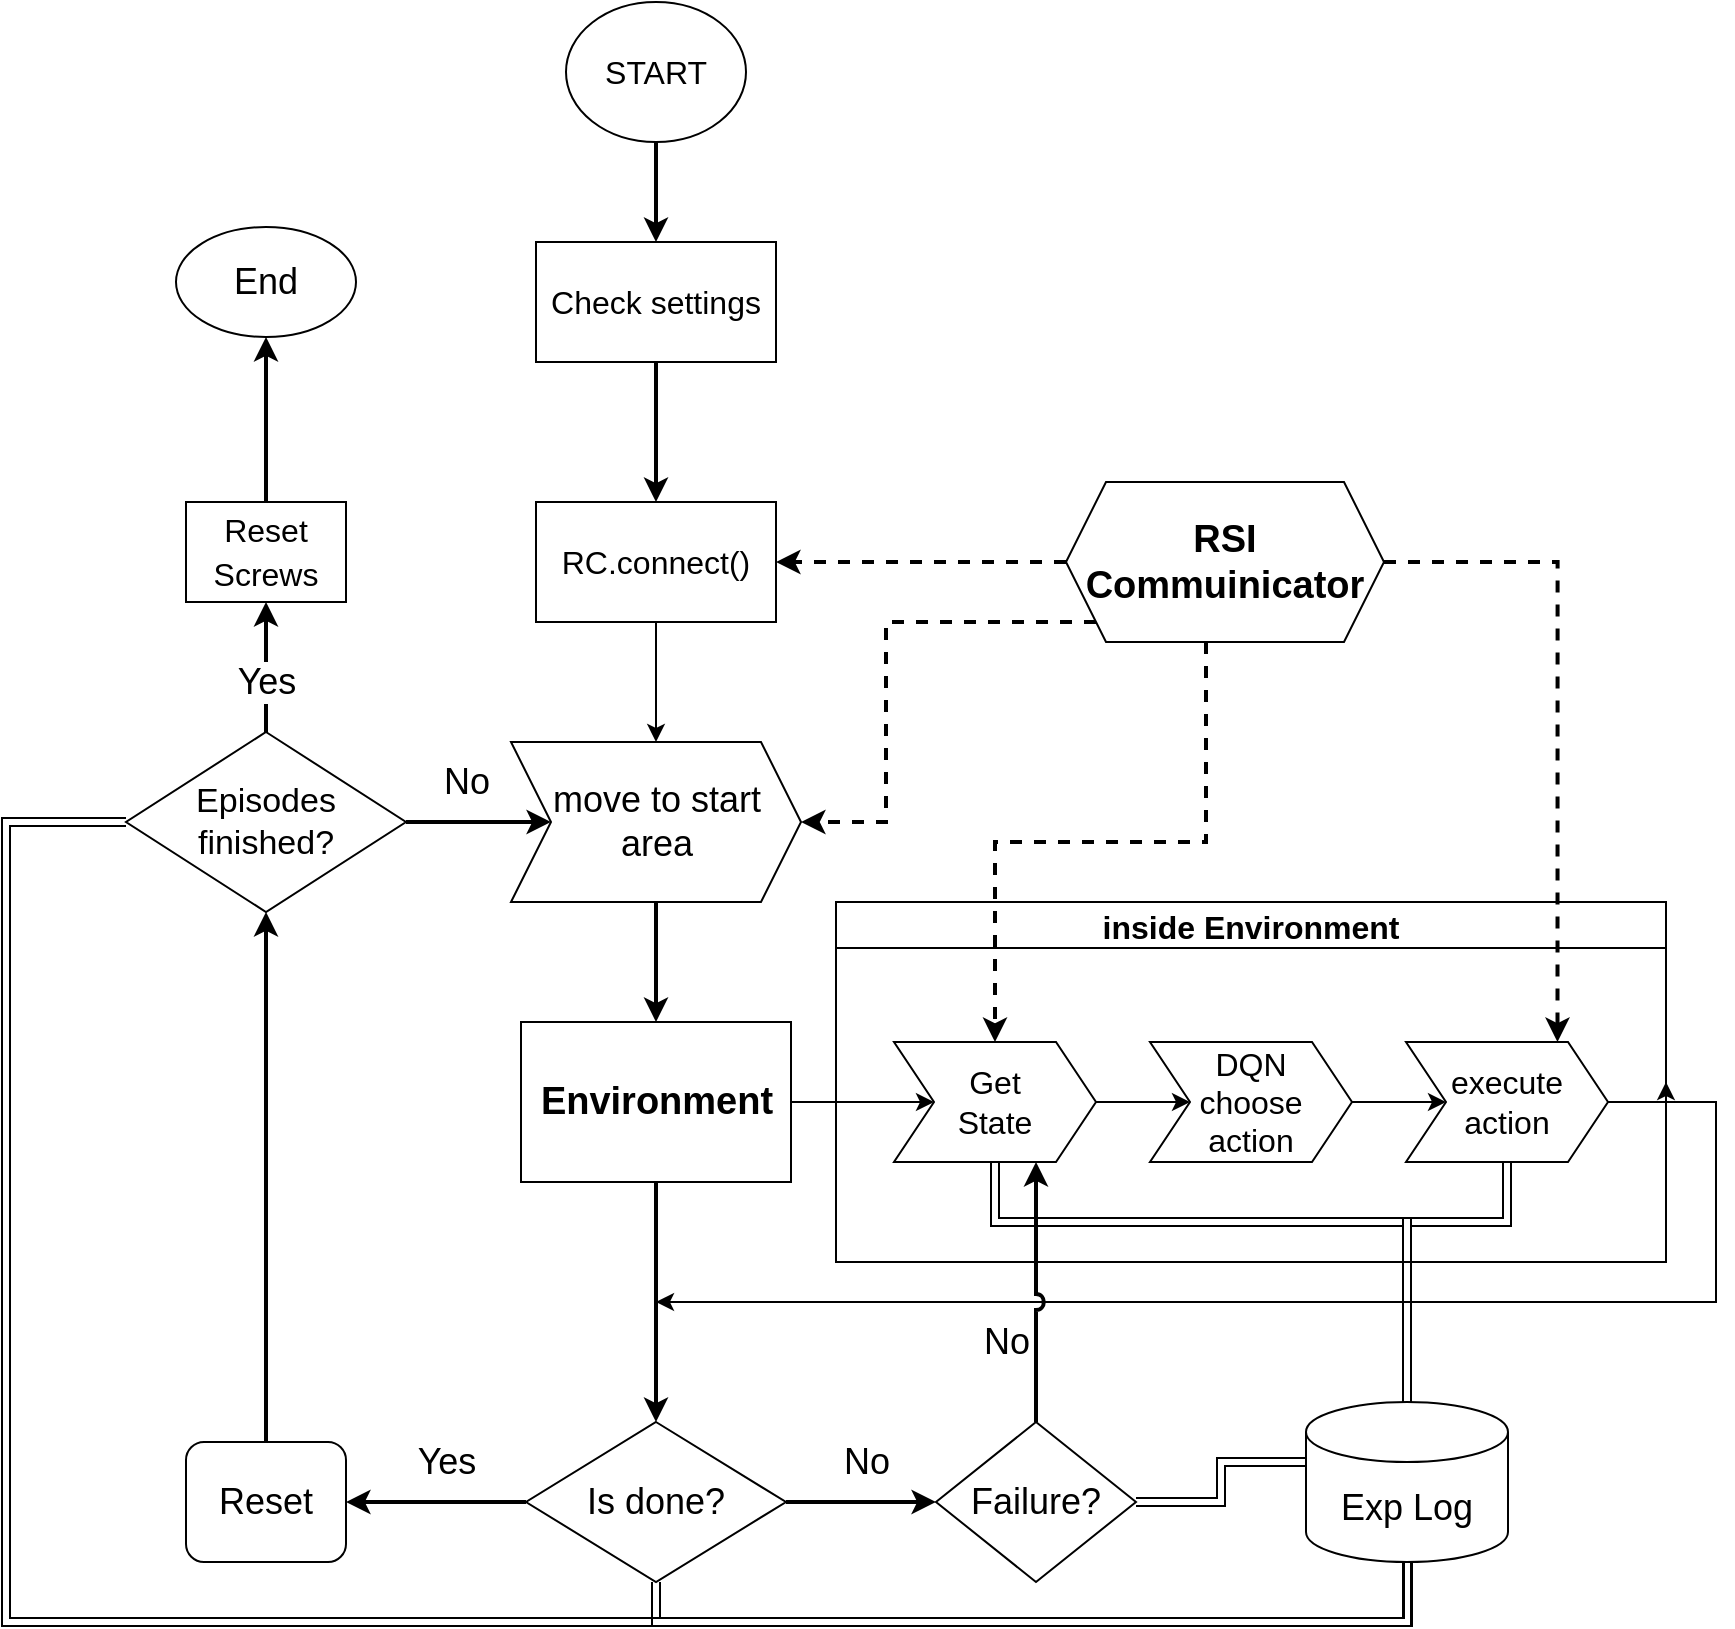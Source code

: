 <mxfile version="17.1.3" type="github">
  <diagram id="C5RBs43oDa-KdzZeNtuy" name="Page-1">
    <mxGraphModel dx="1013" dy="1059" grid="1" gridSize="10" guides="1" tooltips="1" connect="1" arrows="1" fold="1" page="1" pageScale="1" pageWidth="1169" pageHeight="1654" math="0" shadow="0">
      <root>
        <mxCell id="WIyWlLk6GJQsqaUBKTNV-0" />
        <mxCell id="WIyWlLk6GJQsqaUBKTNV-1" parent="WIyWlLk6GJQsqaUBKTNV-0" />
        <mxCell id="OofM7pTAUgfn_MkKT3Le-3" style="edgeStyle=orthogonalEdgeStyle;rounded=0;orthogonalLoop=1;jettySize=auto;html=1;entryX=0.5;entryY=0;entryDx=0;entryDy=0;fontSize=16;strokeWidth=2;" parent="WIyWlLk6GJQsqaUBKTNV-1" source="OofM7pTAUgfn_MkKT3Le-1" target="OofM7pTAUgfn_MkKT3Le-2" edge="1">
          <mxGeometry relative="1" as="geometry" />
        </mxCell>
        <mxCell id="OofM7pTAUgfn_MkKT3Le-1" value="&lt;font style=&quot;font-size: 16px&quot;&gt;START&lt;/font&gt;" style="ellipse;whiteSpace=wrap;html=1;" parent="WIyWlLk6GJQsqaUBKTNV-1" vertex="1">
          <mxGeometry x="400" y="100" width="90" height="70" as="geometry" />
        </mxCell>
        <mxCell id="OofM7pTAUgfn_MkKT3Le-5" style="edgeStyle=orthogonalEdgeStyle;rounded=0;orthogonalLoop=1;jettySize=auto;html=1;entryX=0.5;entryY=0;entryDx=0;entryDy=0;fontSize=16;strokeWidth=2;" parent="WIyWlLk6GJQsqaUBKTNV-1" source="OofM7pTAUgfn_MkKT3Le-2" target="OofM7pTAUgfn_MkKT3Le-4" edge="1">
          <mxGeometry relative="1" as="geometry" />
        </mxCell>
        <mxCell id="OofM7pTAUgfn_MkKT3Le-2" value="Check settings" style="rounded=0;whiteSpace=wrap;html=1;fontSize=16;" parent="WIyWlLk6GJQsqaUBKTNV-1" vertex="1">
          <mxGeometry x="385" y="220" width="120" height="60" as="geometry" />
        </mxCell>
        <mxCell id="OofM7pTAUgfn_MkKT3Le-29" style="edgeStyle=orthogonalEdgeStyle;rounded=0;orthogonalLoop=1;jettySize=auto;html=1;entryX=0.5;entryY=0;entryDx=0;entryDy=0;fontSize=16;" parent="WIyWlLk6GJQsqaUBKTNV-1" source="OofM7pTAUgfn_MkKT3Le-4" target="OofM7pTAUgfn_MkKT3Le-28" edge="1">
          <mxGeometry relative="1" as="geometry" />
        </mxCell>
        <mxCell id="OofM7pTAUgfn_MkKT3Le-4" value="RC.connect()" style="rounded=0;whiteSpace=wrap;html=1;fontSize=16;" parent="WIyWlLk6GJQsqaUBKTNV-1" vertex="1">
          <mxGeometry x="385" y="350" width="120" height="60" as="geometry" />
        </mxCell>
        <mxCell id="OofM7pTAUgfn_MkKT3Le-9" style="edgeStyle=orthogonalEdgeStyle;rounded=0;orthogonalLoop=1;jettySize=auto;html=1;exitX=1;exitY=0.5;exitDx=0;exitDy=0;fontSize=16;entryX=0;entryY=0.5;entryDx=0;entryDy=0;" parent="WIyWlLk6GJQsqaUBKTNV-1" source="OofM7pTAUgfn_MkKT3Le-6" target="OofM7pTAUgfn_MkKT3Le-11" edge="1">
          <mxGeometry relative="1" as="geometry">
            <mxPoint x="575" y="520" as="targetPoint" />
          </mxGeometry>
        </mxCell>
        <mxCell id="OofM7pTAUgfn_MkKT3Le-19" style="edgeStyle=orthogonalEdgeStyle;rounded=0;orthogonalLoop=1;jettySize=auto;html=1;exitX=0.5;exitY=1;exitDx=0;exitDy=0;fontSize=16;entryX=0.5;entryY=0;entryDx=0;entryDy=0;strokeWidth=2;" parent="WIyWlLk6GJQsqaUBKTNV-1" source="OofM7pTAUgfn_MkKT3Le-6" target="OofM7pTAUgfn_MkKT3Le-27" edge="1">
          <mxGeometry relative="1" as="geometry">
            <mxPoint x="445" y="740" as="targetPoint" />
          </mxGeometry>
        </mxCell>
        <mxCell id="OofM7pTAUgfn_MkKT3Le-6" value="&lt;font style=&quot;font-size: 19px&quot;&gt;&lt;b&gt;Environment&lt;/b&gt;&lt;/font&gt;" style="rounded=0;whiteSpace=wrap;html=1;fontSize=16;" parent="WIyWlLk6GJQsqaUBKTNV-1" vertex="1">
          <mxGeometry x="377.5" y="610" width="135" height="80" as="geometry" />
        </mxCell>
        <mxCell id="OofM7pTAUgfn_MkKT3Le-20" style="edgeStyle=orthogonalEdgeStyle;rounded=0;orthogonalLoop=1;jettySize=auto;html=1;exitX=1;exitY=0.5;exitDx=0;exitDy=0;fontSize=16;" parent="WIyWlLk6GJQsqaUBKTNV-1" source="OofM7pTAUgfn_MkKT3Le-8" edge="1">
          <mxGeometry relative="1" as="geometry">
            <mxPoint x="445" y="750" as="targetPoint" />
            <Array as="points">
              <mxPoint x="950" y="650" />
              <mxPoint x="975" y="650" />
              <mxPoint x="975" y="750" />
            </Array>
          </mxGeometry>
        </mxCell>
        <mxCell id="OofM7pTAUgfn_MkKT3Le-8" value="inside Environment" style="swimlane;fontSize=16;" parent="WIyWlLk6GJQsqaUBKTNV-1" vertex="1">
          <mxGeometry x="535" y="550" width="415" height="180" as="geometry" />
        </mxCell>
        <mxCell id="OofM7pTAUgfn_MkKT3Le-15" style="edgeStyle=orthogonalEdgeStyle;rounded=0;orthogonalLoop=1;jettySize=auto;html=1;exitX=1;exitY=0.5;exitDx=0;exitDy=0;entryX=0;entryY=0.5;entryDx=0;entryDy=0;fontSize=16;" parent="OofM7pTAUgfn_MkKT3Le-8" source="OofM7pTAUgfn_MkKT3Le-11" target="OofM7pTAUgfn_MkKT3Le-13" edge="1">
          <mxGeometry relative="1" as="geometry" />
        </mxCell>
        <mxCell id="OofM7pTAUgfn_MkKT3Le-11" value="&lt;div&gt;Get &lt;br&gt;&lt;/div&gt;&lt;div&gt;State&lt;br&gt;&lt;/div&gt;" style="shape=step;perimeter=stepPerimeter;whiteSpace=wrap;html=1;fixedSize=1;fontFamily=Helvetica;fontSize=16;fontColor=default;align=center;strokeColor=default;fillColor=default;" parent="OofM7pTAUgfn_MkKT3Le-8" vertex="1">
          <mxGeometry x="29" y="70" width="101" height="60" as="geometry" />
        </mxCell>
        <mxCell id="OofM7pTAUgfn_MkKT3Le-16" style="edgeStyle=orthogonalEdgeStyle;rounded=0;orthogonalLoop=1;jettySize=auto;html=1;exitX=1;exitY=0.5;exitDx=0;exitDy=0;entryX=0;entryY=0.5;entryDx=0;entryDy=0;fontSize=16;" parent="OofM7pTAUgfn_MkKT3Le-8" source="OofM7pTAUgfn_MkKT3Le-13" target="OofM7pTAUgfn_MkKT3Le-14" edge="1">
          <mxGeometry relative="1" as="geometry" />
        </mxCell>
        <mxCell id="OofM7pTAUgfn_MkKT3Le-13" value="&lt;div&gt;DQN &lt;br&gt;&lt;/div&gt;&lt;div&gt;choose &lt;br&gt;&lt;/div&gt;&lt;div&gt;action&lt;/div&gt;" style="shape=step;perimeter=stepPerimeter;whiteSpace=wrap;html=1;fixedSize=1;fontFamily=Helvetica;fontSize=16;fontColor=default;align=center;strokeColor=default;fillColor=default;" parent="OofM7pTAUgfn_MkKT3Le-8" vertex="1">
          <mxGeometry x="157" y="70" width="101" height="60" as="geometry" />
        </mxCell>
        <mxCell id="OofM7pTAUgfn_MkKT3Le-17" style="edgeStyle=orthogonalEdgeStyle;rounded=0;orthogonalLoop=1;jettySize=auto;html=1;exitX=1;exitY=0.5;exitDx=0;exitDy=0;entryX=1;entryY=0.5;entryDx=0;entryDy=0;fontSize=16;" parent="OofM7pTAUgfn_MkKT3Le-8" source="OofM7pTAUgfn_MkKT3Le-14" target="OofM7pTAUgfn_MkKT3Le-8" edge="1">
          <mxGeometry relative="1" as="geometry" />
        </mxCell>
        <mxCell id="OofM7pTAUgfn_MkKT3Le-14" value="&lt;div&gt;execute &lt;br&gt;&lt;/div&gt;&lt;div&gt;action&lt;br&gt;&lt;/div&gt;" style="shape=step;perimeter=stepPerimeter;whiteSpace=wrap;html=1;fixedSize=1;fontFamily=Helvetica;fontSize=16;fontColor=default;align=center;strokeColor=default;fillColor=default;" parent="OofM7pTAUgfn_MkKT3Le-8" vertex="1">
          <mxGeometry x="285" y="70" width="101" height="60" as="geometry" />
        </mxCell>
        <mxCell id="OofM7pTAUgfn_MkKT3Le-31" style="edgeStyle=orthogonalEdgeStyle;rounded=0;orthogonalLoop=1;jettySize=auto;html=1;entryX=1;entryY=0.5;entryDx=0;entryDy=0;fontSize=16;dashed=1;strokeWidth=2;" parent="WIyWlLk6GJQsqaUBKTNV-1" source="OofM7pTAUgfn_MkKT3Le-24" target="OofM7pTAUgfn_MkKT3Le-4" edge="1">
          <mxGeometry relative="1" as="geometry" />
        </mxCell>
        <mxCell id="OofM7pTAUgfn_MkKT3Le-33" style="edgeStyle=orthogonalEdgeStyle;rounded=0;orthogonalLoop=1;jettySize=auto;html=1;entryX=0.5;entryY=0;entryDx=0;entryDy=0;dashed=1;fontSize=16;strokeWidth=2;" parent="WIyWlLk6GJQsqaUBKTNV-1" source="OofM7pTAUgfn_MkKT3Le-24" target="OofM7pTAUgfn_MkKT3Le-11" edge="1">
          <mxGeometry relative="1" as="geometry">
            <Array as="points">
              <mxPoint x="720" y="520" />
              <mxPoint x="614" y="520" />
            </Array>
          </mxGeometry>
        </mxCell>
        <mxCell id="OofM7pTAUgfn_MkKT3Le-34" style="edgeStyle=orthogonalEdgeStyle;rounded=0;orthogonalLoop=1;jettySize=auto;html=1;entryX=0.75;entryY=0;entryDx=0;entryDy=0;dashed=1;fontSize=16;strokeWidth=2;" parent="WIyWlLk6GJQsqaUBKTNV-1" source="OofM7pTAUgfn_MkKT3Le-24" target="OofM7pTAUgfn_MkKT3Le-14" edge="1">
          <mxGeometry relative="1" as="geometry">
            <Array as="points">
              <mxPoint x="896" y="380" />
            </Array>
          </mxGeometry>
        </mxCell>
        <mxCell id="OofM7pTAUgfn_MkKT3Le-39" style="edgeStyle=orthogonalEdgeStyle;rounded=0;jumpStyle=arc;orthogonalLoop=1;jettySize=auto;html=1;entryX=1;entryY=0.5;entryDx=0;entryDy=0;fontSize=18;strokeWidth=2;dashed=1;" parent="WIyWlLk6GJQsqaUBKTNV-1" source="OofM7pTAUgfn_MkKT3Le-24" target="OofM7pTAUgfn_MkKT3Le-28" edge="1">
          <mxGeometry relative="1" as="geometry">
            <Array as="points">
              <mxPoint x="560" y="410" />
              <mxPoint x="560" y="510" />
            </Array>
          </mxGeometry>
        </mxCell>
        <mxCell id="OofM7pTAUgfn_MkKT3Le-24" value="&lt;font style=&quot;font-size: 19px&quot;&gt;&lt;b&gt;RSI Commuinicator&lt;/b&gt;&lt;/font&gt;" style="shape=hexagon;perimeter=hexagonPerimeter2;whiteSpace=wrap;html=1;fixedSize=1;fontSize=16;" parent="WIyWlLk6GJQsqaUBKTNV-1" vertex="1">
          <mxGeometry x="650" y="340" width="159" height="80" as="geometry" />
        </mxCell>
        <mxCell id="OofM7pTAUgfn_MkKT3Le-36" value="No" style="edgeStyle=orthogonalEdgeStyle;rounded=0;jumpStyle=arc;orthogonalLoop=1;jettySize=auto;html=1;entryX=0;entryY=0.5;entryDx=0;entryDy=0;fontSize=18;strokeWidth=2;" parent="WIyWlLk6GJQsqaUBKTNV-1" edge="1">
          <mxGeometry x="0.067" y="20" relative="1" as="geometry">
            <mxPoint as="offset" />
            <mxPoint x="510" y="850" as="sourcePoint" />
            <mxPoint x="585" y="850" as="targetPoint" />
          </mxGeometry>
        </mxCell>
        <mxCell id="OofM7pTAUgfn_MkKT3Le-47" value="Yes" style="edgeStyle=orthogonalEdgeStyle;rounded=0;jumpStyle=arc;orthogonalLoop=1;jettySize=auto;html=1;fontSize=18;strokeWidth=2;" parent="WIyWlLk6GJQsqaUBKTNV-1" source="OofM7pTAUgfn_MkKT3Le-27" target="OofM7pTAUgfn_MkKT3Le-40" edge="1">
          <mxGeometry x="-0.111" y="-20" relative="1" as="geometry">
            <mxPoint as="offset" />
          </mxGeometry>
        </mxCell>
        <mxCell id="4JnaX3dHmsiU8Wd_-eG7-4" style="edgeStyle=orthogonalEdgeStyle;shape=link;rounded=0;jumpStyle=arc;orthogonalLoop=1;jettySize=auto;html=1;fontSize=17;" edge="1" parent="WIyWlLk6GJQsqaUBKTNV-1" source="OofM7pTAUgfn_MkKT3Le-27" target="OofM7pTAUgfn_MkKT3Le-38">
          <mxGeometry relative="1" as="geometry">
            <Array as="points">
              <mxPoint x="445" y="910" />
              <mxPoint x="821" y="910" />
            </Array>
          </mxGeometry>
        </mxCell>
        <mxCell id="OofM7pTAUgfn_MkKT3Le-27" value="&lt;font style=&quot;font-size: 18px&quot;&gt;Is done?&lt;/font&gt;" style="rhombus;whiteSpace=wrap;html=1;fontSize=16;" parent="WIyWlLk6GJQsqaUBKTNV-1" vertex="1">
          <mxGeometry x="380" y="810" width="130" height="80" as="geometry" />
        </mxCell>
        <mxCell id="OofM7pTAUgfn_MkKT3Le-30" style="edgeStyle=orthogonalEdgeStyle;rounded=0;orthogonalLoop=1;jettySize=auto;html=1;exitX=0.5;exitY=1;exitDx=0;exitDy=0;entryX=0.5;entryY=0;entryDx=0;entryDy=0;fontSize=16;strokeWidth=2;" parent="WIyWlLk6GJQsqaUBKTNV-1" source="OofM7pTAUgfn_MkKT3Le-28" target="OofM7pTAUgfn_MkKT3Le-6" edge="1">
          <mxGeometry relative="1" as="geometry" />
        </mxCell>
        <mxCell id="OofM7pTAUgfn_MkKT3Le-28" value="&lt;font style=&quot;font-size: 18px&quot;&gt;move to start area&lt;/font&gt;" style="shape=step;perimeter=stepPerimeter;whiteSpace=wrap;html=1;fixedSize=1;fontSize=16;" parent="WIyWlLk6GJQsqaUBKTNV-1" vertex="1">
          <mxGeometry x="372.5" y="470" width="145" height="80" as="geometry" />
        </mxCell>
        <mxCell id="OofM7pTAUgfn_MkKT3Le-37" value="No" style="edgeStyle=orthogonalEdgeStyle;rounded=0;jumpStyle=arc;orthogonalLoop=1;jettySize=auto;html=1;fontSize=18;strokeWidth=2;" parent="WIyWlLk6GJQsqaUBKTNV-1" source="OofM7pTAUgfn_MkKT3Le-35" target="OofM7pTAUgfn_MkKT3Le-11" edge="1">
          <mxGeometry x="-0.385" y="15" relative="1" as="geometry">
            <Array as="points">
              <mxPoint x="635" y="780" />
              <mxPoint x="635" y="780" />
            </Array>
            <mxPoint as="offset" />
          </mxGeometry>
        </mxCell>
        <mxCell id="4JnaX3dHmsiU8Wd_-eG7-5" style="edgeStyle=orthogonalEdgeStyle;shape=link;rounded=0;jumpStyle=arc;orthogonalLoop=1;jettySize=auto;html=1;entryX=0.099;entryY=0.375;entryDx=0;entryDy=0;entryPerimeter=0;fontSize=17;" edge="1" parent="WIyWlLk6GJQsqaUBKTNV-1" source="OofM7pTAUgfn_MkKT3Le-35" target="OofM7pTAUgfn_MkKT3Le-38">
          <mxGeometry relative="1" as="geometry" />
        </mxCell>
        <mxCell id="OofM7pTAUgfn_MkKT3Le-35" value="Failure?" style="rhombus;whiteSpace=wrap;html=1;fontSize=18;" parent="WIyWlLk6GJQsqaUBKTNV-1" vertex="1">
          <mxGeometry x="585" y="810" width="100" height="80" as="geometry" />
        </mxCell>
        <mxCell id="OofM7pTAUgfn_MkKT3Le-38" value="Exp Log" style="shape=cylinder3;whiteSpace=wrap;html=1;boundedLbl=1;backgroundOutline=1;size=15;fontSize=18;" parent="WIyWlLk6GJQsqaUBKTNV-1" vertex="1">
          <mxGeometry x="770" y="800" width="101" height="80" as="geometry" />
        </mxCell>
        <mxCell id="OofM7pTAUgfn_MkKT3Le-45" style="edgeStyle=orthogonalEdgeStyle;rounded=0;jumpStyle=arc;orthogonalLoop=1;jettySize=auto;html=1;entryX=0.5;entryY=1;entryDx=0;entryDy=0;fontSize=18;strokeWidth=2;" parent="WIyWlLk6GJQsqaUBKTNV-1" source="OofM7pTAUgfn_MkKT3Le-40" target="OofM7pTAUgfn_MkKT3Le-41" edge="1">
          <mxGeometry relative="1" as="geometry" />
        </mxCell>
        <mxCell id="OofM7pTAUgfn_MkKT3Le-40" value="&lt;div&gt;Reset&lt;/div&gt;" style="rounded=1;whiteSpace=wrap;html=1;fontSize=18;" parent="WIyWlLk6GJQsqaUBKTNV-1" vertex="1">
          <mxGeometry x="210" y="820" width="80" height="60" as="geometry" />
        </mxCell>
        <mxCell id="OofM7pTAUgfn_MkKT3Le-44" value="Yes" style="edgeStyle=orthogonalEdgeStyle;rounded=0;jumpStyle=arc;orthogonalLoop=1;jettySize=auto;html=1;fontSize=18;strokeWidth=2;entryX=0.5;entryY=1;entryDx=0;entryDy=0;" parent="WIyWlLk6GJQsqaUBKTNV-1" source="OofM7pTAUgfn_MkKT3Le-41" target="OofM7pTAUgfn_MkKT3Le-49" edge="1">
          <mxGeometry x="-0.231" relative="1" as="geometry">
            <mxPoint as="offset" />
          </mxGeometry>
        </mxCell>
        <mxCell id="OofM7pTAUgfn_MkKT3Le-46" value="No" style="edgeStyle=orthogonalEdgeStyle;rounded=0;jumpStyle=arc;orthogonalLoop=1;jettySize=auto;html=1;entryX=0;entryY=0.5;entryDx=0;entryDy=0;fontSize=18;strokeWidth=2;" parent="WIyWlLk6GJQsqaUBKTNV-1" source="OofM7pTAUgfn_MkKT3Le-41" target="OofM7pTAUgfn_MkKT3Le-28" edge="1">
          <mxGeometry x="-0.172" y="20" relative="1" as="geometry">
            <mxPoint as="offset" />
          </mxGeometry>
        </mxCell>
        <mxCell id="4JnaX3dHmsiU8Wd_-eG7-6" style="edgeStyle=orthogonalEdgeStyle;shape=link;rounded=0;jumpStyle=arc;orthogonalLoop=1;jettySize=auto;html=1;entryX=0.5;entryY=1;entryDx=0;entryDy=0;entryPerimeter=0;fontSize=17;" edge="1" parent="WIyWlLk6GJQsqaUBKTNV-1" source="OofM7pTAUgfn_MkKT3Le-41" target="OofM7pTAUgfn_MkKT3Le-38">
          <mxGeometry relative="1" as="geometry">
            <Array as="points">
              <mxPoint x="120" y="510" />
              <mxPoint x="120" y="910" />
              <mxPoint x="821" y="910" />
            </Array>
          </mxGeometry>
        </mxCell>
        <mxCell id="OofM7pTAUgfn_MkKT3Le-41" value="&lt;div style=&quot;font-size: 17px&quot;&gt;&lt;font style=&quot;font-size: 17px&quot;&gt;Episodes&lt;/font&gt;&lt;/div&gt;&lt;div style=&quot;font-size: 17px&quot;&gt;&lt;font style=&quot;font-size: 17px&quot;&gt;finished?&lt;br&gt;&lt;/font&gt;&lt;/div&gt;" style="rhombus;whiteSpace=wrap;html=1;fontSize=18;" parent="WIyWlLk6GJQsqaUBKTNV-1" vertex="1">
          <mxGeometry x="180" y="465" width="140" height="90" as="geometry" />
        </mxCell>
        <mxCell id="OofM7pTAUgfn_MkKT3Le-42" value="End" style="ellipse;whiteSpace=wrap;html=1;fontSize=18;" parent="WIyWlLk6GJQsqaUBKTNV-1" vertex="1">
          <mxGeometry x="205" y="212.5" width="90" height="55" as="geometry" />
        </mxCell>
        <mxCell id="4JnaX3dHmsiU8Wd_-eG7-7" style="edgeStyle=orthogonalEdgeStyle;rounded=0;jumpStyle=arc;orthogonalLoop=1;jettySize=auto;html=1;entryX=0.5;entryY=1;entryDx=0;entryDy=0;fontSize=16;strokeWidth=2;" edge="1" parent="WIyWlLk6GJQsqaUBKTNV-1" source="OofM7pTAUgfn_MkKT3Le-49" target="OofM7pTAUgfn_MkKT3Le-42">
          <mxGeometry relative="1" as="geometry" />
        </mxCell>
        <mxCell id="OofM7pTAUgfn_MkKT3Le-49" value="&lt;font style=&quot;font-size: 16px&quot;&gt;Reset Screws&lt;/font&gt;" style="rounded=0;whiteSpace=wrap;html=1;fontSize=18;" parent="WIyWlLk6GJQsqaUBKTNV-1" vertex="1">
          <mxGeometry x="210" y="350" width="80" height="50" as="geometry" />
        </mxCell>
        <mxCell id="4JnaX3dHmsiU8Wd_-eG7-2" style="edgeStyle=orthogonalEdgeStyle;rounded=0;orthogonalLoop=1;jettySize=auto;html=1;entryX=0.5;entryY=0;entryDx=0;entryDy=0;entryPerimeter=0;fontSize=17;jumpStyle=arc;shape=link;" edge="1" parent="WIyWlLk6GJQsqaUBKTNV-1" source="OofM7pTAUgfn_MkKT3Le-11" target="OofM7pTAUgfn_MkKT3Le-38">
          <mxGeometry relative="1" as="geometry">
            <Array as="points">
              <mxPoint x="614" y="710" />
              <mxPoint x="820" y="710" />
            </Array>
          </mxGeometry>
        </mxCell>
        <mxCell id="4JnaX3dHmsiU8Wd_-eG7-3" style="edgeStyle=orthogonalEdgeStyle;shape=link;rounded=0;jumpStyle=arc;orthogonalLoop=1;jettySize=auto;html=1;entryX=0.5;entryY=0;entryDx=0;entryDy=0;entryPerimeter=0;fontSize=17;" edge="1" parent="WIyWlLk6GJQsqaUBKTNV-1" source="OofM7pTAUgfn_MkKT3Le-14" target="OofM7pTAUgfn_MkKT3Le-38">
          <mxGeometry relative="1" as="geometry">
            <Array as="points">
              <mxPoint x="871" y="710" />
              <mxPoint x="821" y="710" />
            </Array>
          </mxGeometry>
        </mxCell>
      </root>
    </mxGraphModel>
  </diagram>
</mxfile>
